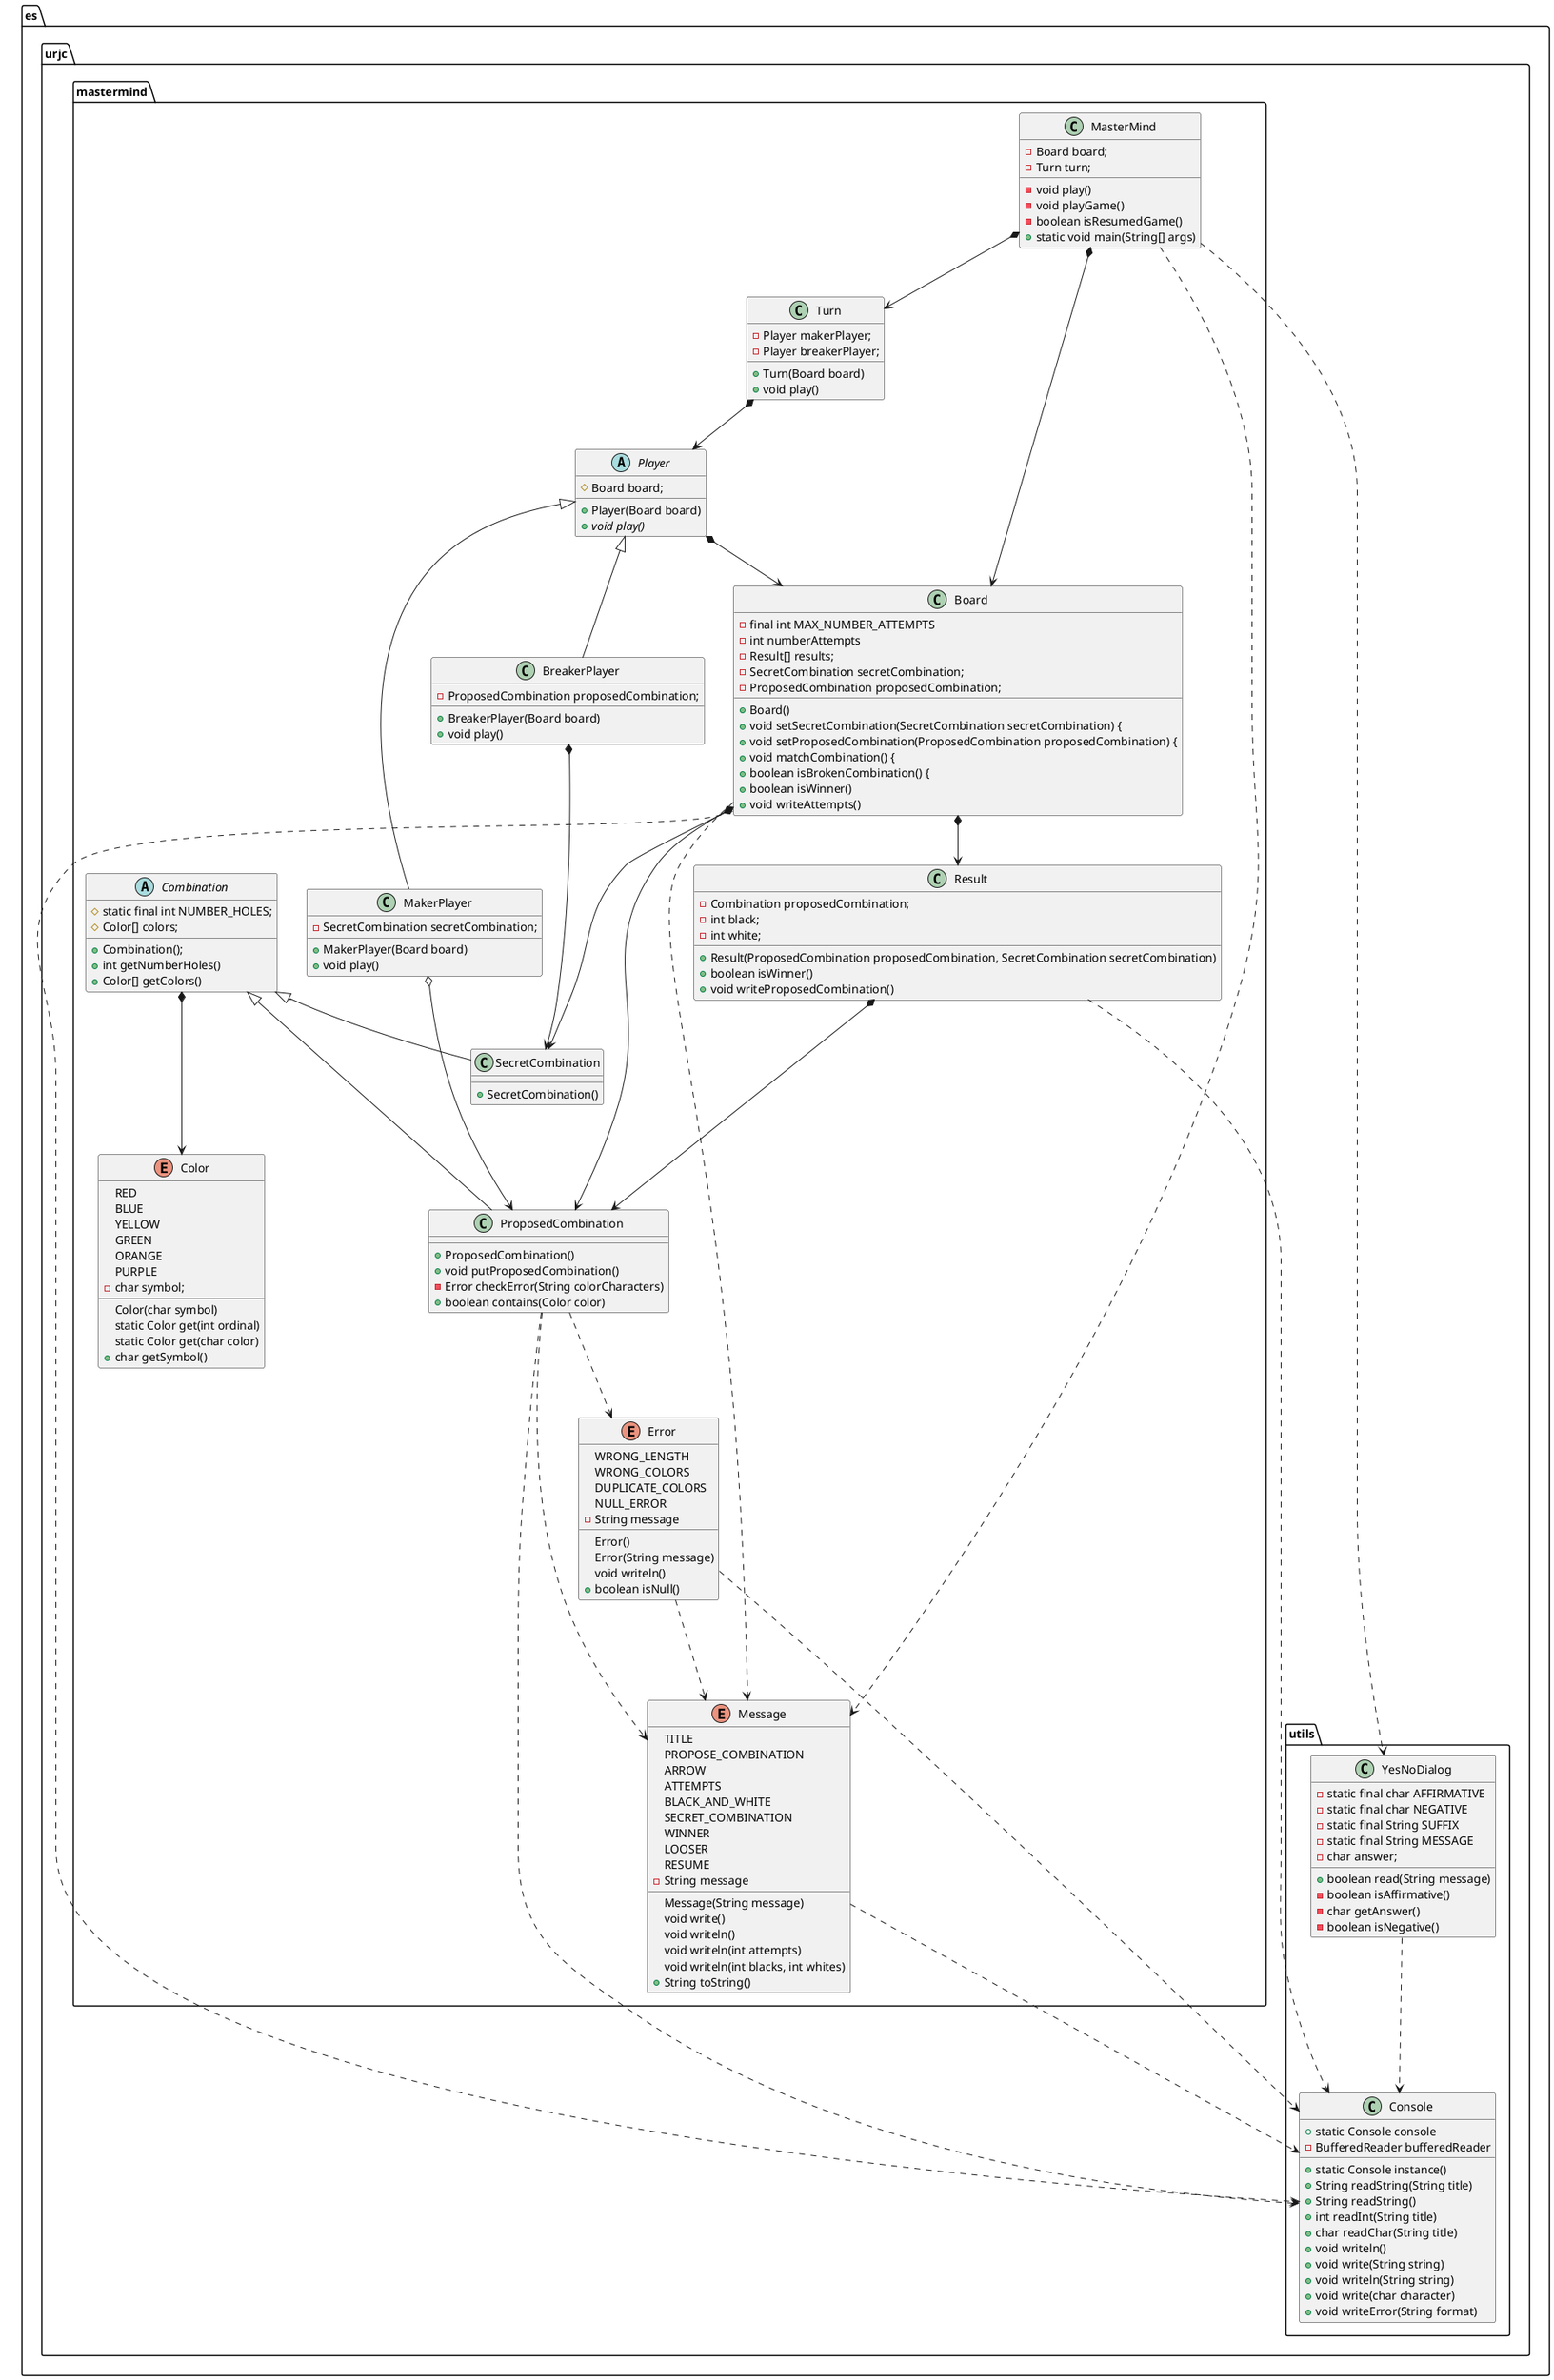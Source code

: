 @startuml

package es.urjc.mastermind{

    class MasterMind{
        - Board board;
        - Turn turn;
        - void play()
        - void playGame()
        - boolean isResumedGame()
        + static void main(String[] args)
    }

    Class Board{
        - final int MAX_NUMBER_ATTEMPTS
        - int numberAttempts
        - Result[] results;
        - SecretCombination secretCombination;
        - ProposedCombination proposedCombination;
        + Board()
        + void setSecretCombination(SecretCombination secretCombination) {
        + void setProposedCombination(ProposedCombination proposedCombination) {
        + void matchCombination() {
        + boolean isBrokenCombination() {
        + boolean isWinner()
        + void writeAttempts()
    }

    class Turn {
        - Player makerPlayer;
        - Player breakerPlayer;
        + Turn(Board board)
        + void play()
    }

    abstract class Player {
        # Board board;
        + Player(Board board)
        + {abstract} void play()
    }

    class MakerPlayer extends Player {
        - SecretCombination secretCombination;
        + MakerPlayer(Board board)
        + void play()
    }

    class BreakerPlayer extends Player {
        - ProposedCombination proposedCombination;
        + BreakerPlayer(Board board)
        + void play()
    }

    abstract class Combination {
        # static final int NUMBER_HOLES;
        # Color[] colors;
        + Combination();
        + int getNumberHoles()
        + Color[] getColors()
    }

    class ProposedCombination extends Combination {
        + ProposedCombination()
        + void putProposedCombination()
        - Error checkError(String colorCharacters)
        + boolean contains(Color color)
    }

    class SecretCombination extends Combination {
        + SecretCombination()
    }

    class Result {
        - Combination proposedCombination;
        - int black;
        - int white;
        + Result(ProposedCombination proposedCombination, SecretCombination secretCombination)
        + boolean isWinner()
        + void writeProposedCombination()
    }

    enum Color {

        RED
        BLUE
        YELLOW
        GREEN
        ORANGE
        PURPLE
        - char symbol;
        Color(char symbol)
        static Color get(int ordinal)
        static Color get(char color)
        + char getSymbol()
    }

    enum Error {

        WRONG_LENGTH
        WRONG_COLORS
        DUPLICATE_COLORS
        NULL_ERROR
        - String message
        Error()
        Error(String message)
        void writeln()
        + boolean isNull()
    }

    enum Message {
        TITLE
        PROPOSE_COMBINATION
        ARROW
        ATTEMPTS
        BLACK_AND_WHITE
        SECRET_COMBINATION
        WINNER
        LOOSER
        RESUME
        - String message
        Message(String message)
        void write()
        void writeln()
        void writeln(int attempts)
        void writeln(int blacks, int whites)
        + String toString()
    }
}

package es.urjc.utils {

    class Console {
        + static Console console
        - BufferedReader bufferedReader
        + static Console instance()
        + String readString(String title)
        + String readString()
        + int readInt(String title)
        + char readChar(String title)
        + void writeln()
        + void write(String string)
        + void writeln(String string)
        + void write(char character)
        + void writeError(String format)
    }

    class YesNoDialog {
        - static final char AFFIRMATIVE
        - static final char NEGATIVE
        - static final String SUFFIX
        - static final String MESSAGE
        - char answer;
        + boolean read(String message)
        - boolean isAffirmative()
        - char getAnswer()
        - boolean isNegative()
   }

}

MasterMind *--> Board
MasterMind *--> Turn
Turn *--> Player
Combination *---> Color
Player *--> Board
BreakerPlayer *---> SecretCombination
MakerPlayer o---> ProposedCombination
Board *--> Result
Board *--> SecretCombination
Board *--> ProposedCombination
Result *---> ProposedCombination
ProposedCombination ..> Error
MasterMind ...> Message
Board ...> Message
Error ...> Message
ProposedCombination ..> Message
Board ...> Console
Error ...> Console
Message ...> Console
ProposedCombination ...> Console
Result ...> Console
YesNoDialog ...> Console
MasterMind ...> YesNoDialog
@enduml